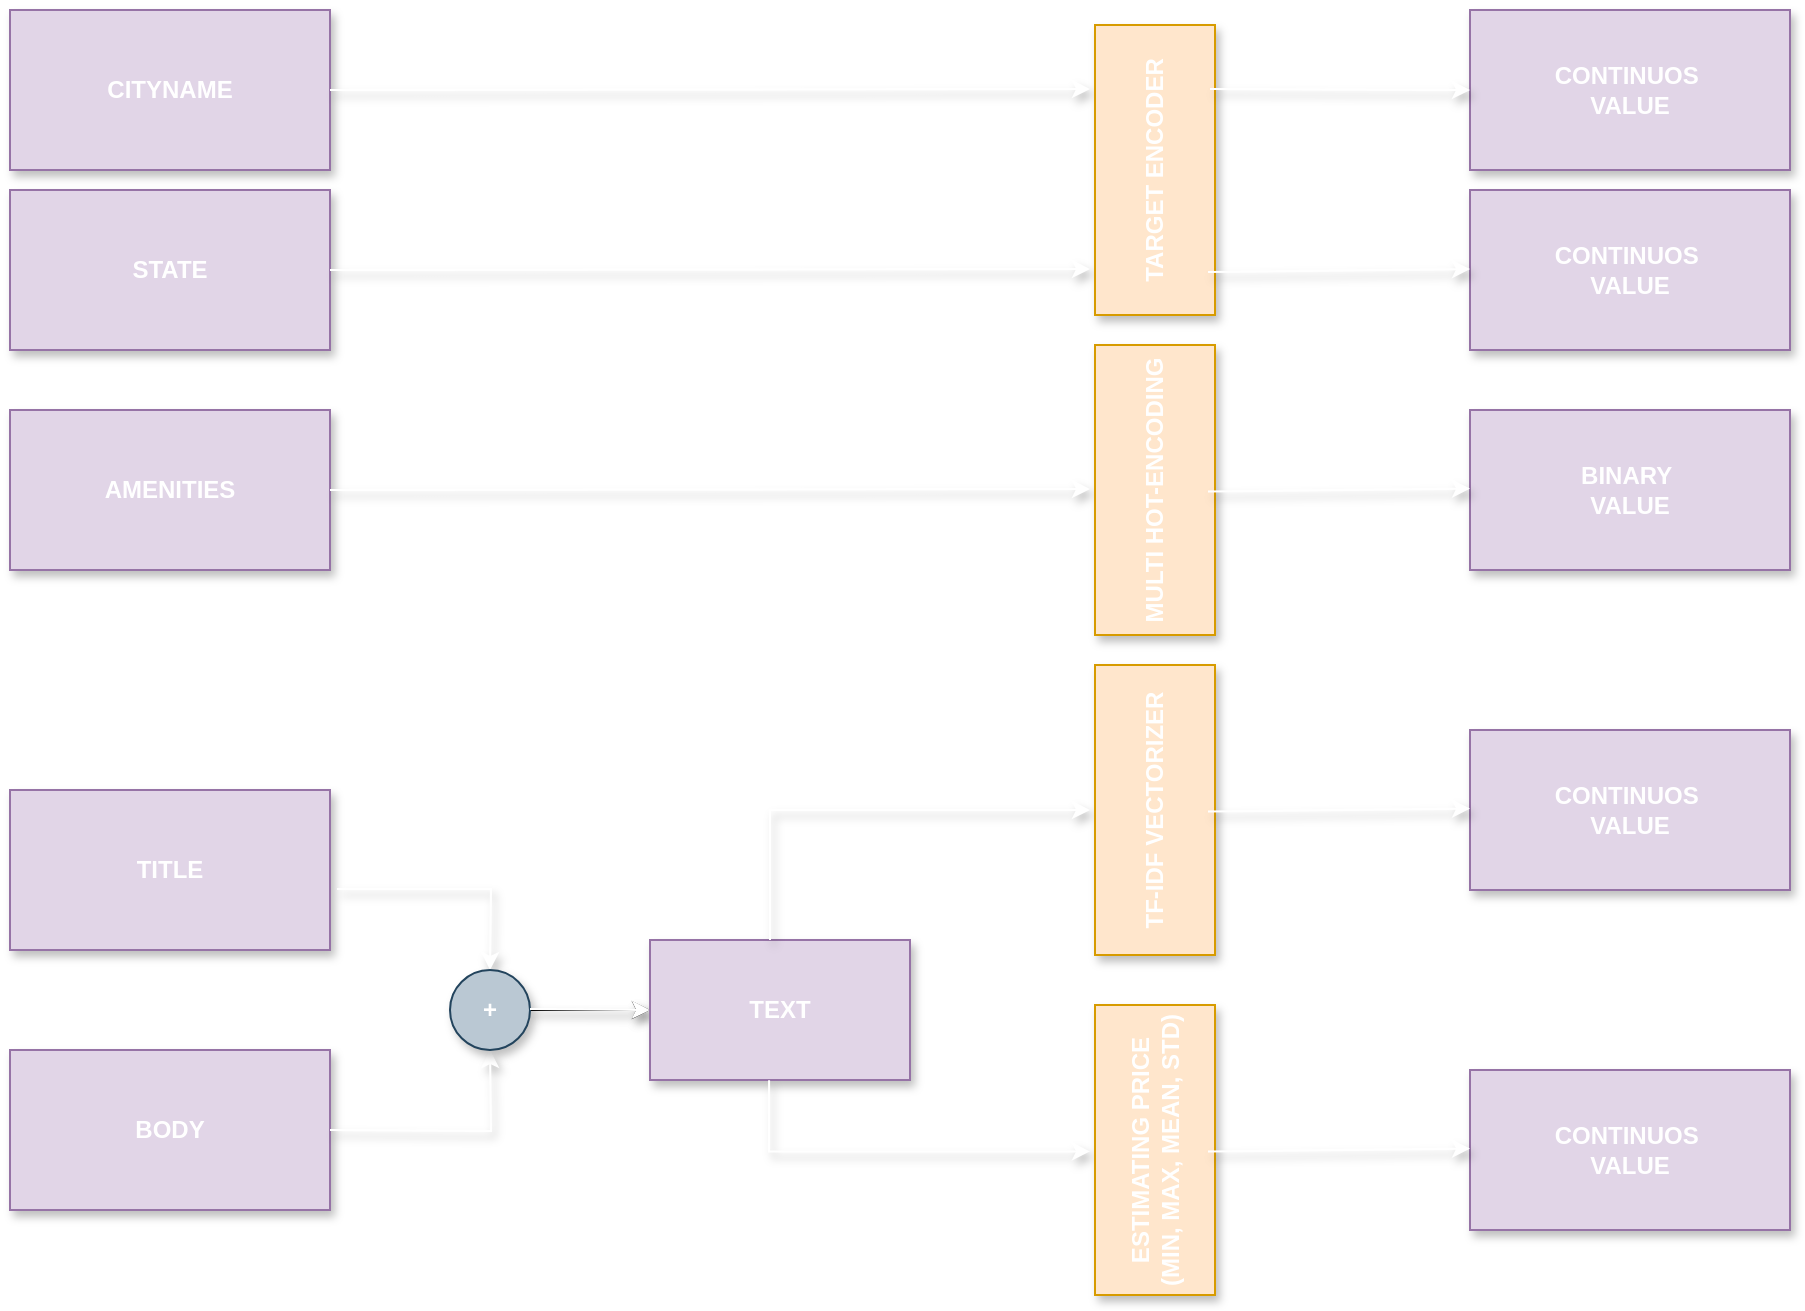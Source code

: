 <mxfile version="24.8.0">
  <diagram name="Pagina-1" id="3ZjKwucytK7iwTypXfJY">
    <mxGraphModel dx="1457" dy="938" grid="1" gridSize="10" guides="1" tooltips="1" connect="1" arrows="1" fold="1" page="1" pageScale="1" pageWidth="4681" pageHeight="3300" math="0" shadow="0">
      <root>
        <mxCell id="0" />
        <mxCell id="1" parent="0" />
        <mxCell id="fm0Uz-CY7-mFl4r83uTx-1" value="&lt;span style=&quot;font-size: 12px;&quot;&gt;&lt;span&gt;CITYNAME&lt;/span&gt;&lt;/span&gt;" style="rounded=0;whiteSpace=wrap;html=1;fillColor=#e1d5e7;strokeColor=#9673a6;shadow=1;fontColor=#FFFFFF;fontStyle=1;fontSize=12;" vertex="1" parent="1">
          <mxGeometry x="480" y="220" width="160" height="80" as="geometry" />
        </mxCell>
        <mxCell id="fm0Uz-CY7-mFl4r83uTx-2" value="&lt;span style=&quot;font-size: 12px;&quot;&gt;STATE&lt;/span&gt;" style="rounded=0;whiteSpace=wrap;html=1;fillColor=#e1d5e7;strokeColor=#9673a6;shadow=1;fontColor=#FFFFFF;fontStyle=1;fontSize=12;" vertex="1" parent="1">
          <mxGeometry x="480" y="310" width="160" height="80" as="geometry" />
        </mxCell>
        <mxCell id="fm0Uz-CY7-mFl4r83uTx-4" value="" style="endArrow=classic;html=1;rounded=0;exitX=1;exitY=0.5;exitDx=0;exitDy=0;strokeColor=#FFFFFF;shadow=1;fontColor=#FFFFFF;fontStyle=1;fontSize=12;" edge="1" parent="1" source="fm0Uz-CY7-mFl4r83uTx-2">
          <mxGeometry width="50" height="50" relative="1" as="geometry">
            <mxPoint x="900" y="349.5" as="sourcePoint" />
            <mxPoint x="1020" y="349.5" as="targetPoint" />
          </mxGeometry>
        </mxCell>
        <mxCell id="fm0Uz-CY7-mFl4r83uTx-5" value="" style="endArrow=classic;html=1;rounded=0;exitX=1;exitY=0.5;exitDx=0;exitDy=0;strokeColor=#FFFFFF;shadow=1;fontColor=#FFFFFF;fontStyle=1;fontSize=12;" edge="1" parent="1" source="fm0Uz-CY7-mFl4r83uTx-1">
          <mxGeometry width="50" height="50" relative="1" as="geometry">
            <mxPoint x="900" y="259.5" as="sourcePoint" />
            <mxPoint x="1020" y="259.5" as="targetPoint" />
          </mxGeometry>
        </mxCell>
        <mxCell id="fm0Uz-CY7-mFl4r83uTx-6" value="&lt;span style=&quot;font-size: 12px;&quot;&gt;TARGET ENCODER&lt;/span&gt;" style="rounded=0;whiteSpace=wrap;html=1;rotation=-90;fillColor=#ffe6cc;strokeColor=#d79b00;shadow=1;fontColor=#FFFFFF;fontStyle=1;fontSize=12;" vertex="1" parent="1">
          <mxGeometry x="980" y="270" width="145" height="60" as="geometry" />
        </mxCell>
        <mxCell id="fm0Uz-CY7-mFl4r83uTx-7" value="&lt;span style=&quot;font-size: 12px;&quot;&gt;AMENITIES&lt;/span&gt;" style="rounded=0;whiteSpace=wrap;html=1;fillColor=#e1d5e7;strokeColor=#9673a6;shadow=1;fontColor=#FFFFFF;fontStyle=1;fontSize=12;" vertex="1" parent="1">
          <mxGeometry x="480" y="420" width="160" height="80" as="geometry" />
        </mxCell>
        <mxCell id="fm0Uz-CY7-mFl4r83uTx-8" value="&lt;span style=&quot;font-size: 12px;&quot;&gt;CONTINUOS&amp;nbsp;&lt;/span&gt;&lt;div style=&quot;font-size: 12px;&quot;&gt;&lt;span style=&quot;font-size: 12px;&quot;&gt;VALUE&lt;/span&gt;&lt;/div&gt;" style="rounded=0;whiteSpace=wrap;html=1;fillColor=#e1d5e7;strokeColor=#9673a6;shadow=1;fontColor=#FFFFFF;fontStyle=1;fontSize=12;" vertex="1" parent="1">
          <mxGeometry x="1210" y="220" width="160" height="80" as="geometry" />
        </mxCell>
        <mxCell id="fm0Uz-CY7-mFl4r83uTx-9" value="&lt;span style=&quot;font-size: 12px;&quot;&gt;CONTINUOS&amp;nbsp;&lt;/span&gt;&lt;div style=&quot;font-size: 12px;&quot;&gt;&lt;span style=&quot;font-size: 12px;&quot;&gt;VALUE&lt;/span&gt;&lt;/div&gt;" style="rounded=0;whiteSpace=wrap;html=1;fillColor=#e1d5e7;strokeColor=#9673a6;shadow=1;fontColor=#FFFFFF;fontStyle=1;fontSize=12;" vertex="1" parent="1">
          <mxGeometry x="1210" y="310" width="160" height="80" as="geometry" />
        </mxCell>
        <mxCell id="fm0Uz-CY7-mFl4r83uTx-12" value="" style="endArrow=classic;html=1;rounded=0;exitX=0.148;exitY=0.942;exitDx=0;exitDy=0;exitPerimeter=0;strokeColor=#FFFFFF;shadow=1;fontColor=#FFFFFF;fontStyle=1;fontSize=12;" edge="1" parent="1" source="fm0Uz-CY7-mFl4r83uTx-6">
          <mxGeometry width="50" height="50" relative="1" as="geometry">
            <mxPoint x="1090" y="349.5" as="sourcePoint" />
            <mxPoint x="1210" y="349.5" as="targetPoint" />
          </mxGeometry>
        </mxCell>
        <mxCell id="fm0Uz-CY7-mFl4r83uTx-13" value="" style="endArrow=classic;html=1;rounded=0;exitX=1;exitY=0.5;exitDx=0;exitDy=0;entryX=0;entryY=0.5;entryDx=0;entryDy=0;strokeColor=#FFFFFF;shadow=1;fontColor=#FFFFFF;fontStyle=1;fontSize=12;" edge="1" parent="1" target="fm0Uz-CY7-mFl4r83uTx-8">
          <mxGeometry width="50" height="50" relative="1" as="geometry">
            <mxPoint x="1080" y="259.5" as="sourcePoint" />
            <mxPoint x="1200" y="259.5" as="targetPoint" />
          </mxGeometry>
        </mxCell>
        <mxCell id="fm0Uz-CY7-mFl4r83uTx-15" value="" style="endArrow=classic;html=1;rounded=0;exitX=1;exitY=0.5;exitDx=0;exitDy=0;strokeColor=#FFFFFF;shadow=1;fontColor=#FFFFFF;fontStyle=1;fontSize=12;" edge="1" parent="1" source="fm0Uz-CY7-mFl4r83uTx-7">
          <mxGeometry width="50" height="50" relative="1" as="geometry">
            <mxPoint x="900" y="459.5" as="sourcePoint" />
            <mxPoint x="1020" y="459.5" as="targetPoint" />
          </mxGeometry>
        </mxCell>
        <mxCell id="fm0Uz-CY7-mFl4r83uTx-17" value="&lt;span style=&quot;font-size: 12px;&quot;&gt;MULTI HOT-ENCODING&lt;/span&gt;" style="rounded=0;whiteSpace=wrap;html=1;rotation=-90;fillColor=#ffe6cc;strokeColor=#d79b00;shadow=1;fontColor=#FFFFFF;fontStyle=1;fontSize=12;" vertex="1" parent="1">
          <mxGeometry x="980" y="430" width="145" height="60" as="geometry" />
        </mxCell>
        <mxCell id="fm0Uz-CY7-mFl4r83uTx-18" value="&lt;span style=&quot;font-size: 12px;&quot;&gt;BINARY&amp;nbsp;&lt;/span&gt;&lt;div style=&quot;font-size: 12px;&quot;&gt;&lt;span style=&quot;font-size: 12px;&quot;&gt;VALUE&lt;/span&gt;&lt;/div&gt;" style="rounded=0;whiteSpace=wrap;html=1;fillColor=#e1d5e7;strokeColor=#9673a6;shadow=1;fontColor=#FFFFFF;fontStyle=1;fontSize=12;" vertex="1" parent="1">
          <mxGeometry x="1210" y="420" width="160" height="80" as="geometry" />
        </mxCell>
        <mxCell id="fm0Uz-CY7-mFl4r83uTx-19" value="" style="endArrow=classic;html=1;rounded=0;exitX=0.148;exitY=0.942;exitDx=0;exitDy=0;exitPerimeter=0;strokeColor=#FFFFFF;shadow=1;fontColor=#FFFFFF;fontStyle=1;fontSize=12;" edge="1" parent="1">
          <mxGeometry width="50" height="50" relative="1" as="geometry">
            <mxPoint x="1079" y="460.75" as="sourcePoint" />
            <mxPoint x="1210" y="459.25" as="targetPoint" />
          </mxGeometry>
        </mxCell>
        <mxCell id="fm0Uz-CY7-mFl4r83uTx-20" value="&lt;span style=&quot;font-size: 12px;&quot;&gt;TITLE&lt;/span&gt;" style="rounded=0;whiteSpace=wrap;html=1;fillColor=#e1d5e7;strokeColor=#9673a6;shadow=1;fontColor=#FFFFFF;fontStyle=1;fontSize=12;" vertex="1" parent="1">
          <mxGeometry x="480" y="610" width="160" height="80" as="geometry" />
        </mxCell>
        <mxCell id="fm0Uz-CY7-mFl4r83uTx-21" value="&lt;span style=&quot;font-size: 12px;&quot;&gt;BODY&lt;/span&gt;" style="rounded=0;whiteSpace=wrap;html=1;fillColor=#e1d5e7;strokeColor=#9673a6;shadow=1;fontColor=#FFFFFF;fontStyle=1;fontSize=12;" vertex="1" parent="1">
          <mxGeometry x="480" y="740" width="160" height="80" as="geometry" />
        </mxCell>
        <mxCell id="fm0Uz-CY7-mFl4r83uTx-22" value="" style="endArrow=classic;html=1;rounded=0;exitX=1.022;exitY=0.619;exitDx=0;exitDy=0;exitPerimeter=0;edgeStyle=orthogonalEdgeStyle;strokeColor=#FFFFFF;shadow=1;fontColor=#FFFFFF;fontStyle=1;fontSize=12;" edge="1" parent="1" source="fm0Uz-CY7-mFl4r83uTx-20">
          <mxGeometry width="50" height="50" relative="1" as="geometry">
            <mxPoint x="770" y="670" as="sourcePoint" />
            <mxPoint x="720" y="700" as="targetPoint" />
          </mxGeometry>
        </mxCell>
        <mxCell id="fm0Uz-CY7-mFl4r83uTx-25" value="" style="endArrow=classic;html=1;rounded=0;exitX=1.022;exitY=0.619;exitDx=0;exitDy=0;exitPerimeter=0;edgeStyle=orthogonalEdgeStyle;strokeColor=#FFFFFF;shadow=1;fontColor=#FFFFFF;fontStyle=1;fontSize=12;" edge="1" parent="1">
          <mxGeometry width="50" height="50" relative="1" as="geometry">
            <mxPoint x="640" y="780" as="sourcePoint" />
            <mxPoint x="720" y="740" as="targetPoint" />
          </mxGeometry>
        </mxCell>
        <mxCell id="fm0Uz-CY7-mFl4r83uTx-45" value="" style="edgeStyle=orthogonalEdgeStyle;rounded=0;orthogonalLoop=1;jettySize=auto;html=1;shadow=1;fontColor=#FFFFFF;fontStyle=1;fontSize=12;" edge="1" parent="1" source="fm0Uz-CY7-mFl4r83uTx-26" target="fm0Uz-CY7-mFl4r83uTx-28">
          <mxGeometry relative="1" as="geometry" />
        </mxCell>
        <mxCell id="fm0Uz-CY7-mFl4r83uTx-26" value="&lt;span style=&quot;font-size: 12px;&quot;&gt;+&lt;/span&gt;" style="ellipse;whiteSpace=wrap;html=1;aspect=fixed;fillColor=#bac8d3;strokeColor=#23445d;shadow=1;fontColor=#FFFFFF;fontStyle=1;fontSize=12;" vertex="1" parent="1">
          <mxGeometry x="700" y="700" width="40" height="40" as="geometry" />
        </mxCell>
        <mxCell id="fm0Uz-CY7-mFl4r83uTx-27" value="" style="endArrow=classic;html=1;rounded=0;exitX=1;exitY=0.5;exitDx=0;exitDy=0;strokeColor=#FFFFFF;shadow=1;fontColor=#FFFFFF;fontStyle=1;fontSize=12;" edge="1" parent="1">
          <mxGeometry width="50" height="50" relative="1" as="geometry">
            <mxPoint x="740" y="719.52" as="sourcePoint" />
            <mxPoint x="800" y="720" as="targetPoint" />
          </mxGeometry>
        </mxCell>
        <mxCell id="fm0Uz-CY7-mFl4r83uTx-28" value="&lt;span style=&quot;font-size: 12px;&quot;&gt;TEXT&lt;/span&gt;" style="rounded=0;whiteSpace=wrap;html=1;fillColor=#e1d5e7;strokeColor=#9673a6;shadow=1;fontColor=#FFFFFF;fontStyle=1;fontSize=12;" vertex="1" parent="1">
          <mxGeometry x="800" y="685" width="130" height="70" as="geometry" />
        </mxCell>
        <mxCell id="fm0Uz-CY7-mFl4r83uTx-30" value="" style="endArrow=classic;html=1;rounded=0;edgeStyle=orthogonalEdgeStyle;exitX=0.458;exitY=1.001;exitDx=0;exitDy=0;exitPerimeter=0;strokeColor=#FFFFFF;shadow=1;fontColor=#FFFFFF;fontStyle=1;fontSize=12;" edge="1" parent="1" source="fm0Uz-CY7-mFl4r83uTx-28">
          <mxGeometry width="50" height="50" relative="1" as="geometry">
            <mxPoint x="860" y="760" as="sourcePoint" />
            <mxPoint x="1020" y="790.7" as="targetPoint" />
            <Array as="points">
              <mxPoint x="859" y="791" />
            </Array>
          </mxGeometry>
        </mxCell>
        <mxCell id="fm0Uz-CY7-mFl4r83uTx-31" value="" style="endArrow=classic;html=1;rounded=0;edgeStyle=orthogonalEdgeStyle;strokeColor=#FFFFFF;shadow=1;fontColor=#FFFFFF;fontStyle=1;fontSize=12;" edge="1" parent="1" source="fm0Uz-CY7-mFl4r83uTx-28">
          <mxGeometry width="50" height="50" relative="1" as="geometry">
            <mxPoint x="860" y="680" as="sourcePoint" />
            <mxPoint x="1020" y="620" as="targetPoint" />
            <Array as="points">
              <mxPoint x="860" y="620" />
            </Array>
          </mxGeometry>
        </mxCell>
        <mxCell id="fm0Uz-CY7-mFl4r83uTx-33" value="&lt;span style=&quot;font-size: 12px;&quot;&gt;TF-IDF VECTORIZER&lt;/span&gt;" style="rounded=0;whiteSpace=wrap;html=1;rotation=-90;fillColor=#ffe6cc;strokeColor=#d79b00;shadow=1;fontColor=#FFFFFF;fontStyle=1;fontSize=12;" vertex="1" parent="1">
          <mxGeometry x="980" y="590" width="145" height="60" as="geometry" />
        </mxCell>
        <mxCell id="fm0Uz-CY7-mFl4r83uTx-37" value="&lt;span style=&quot;font-size: 12px;&quot;&gt;ESTIMATING PRICE&lt;/span&gt;&lt;div style=&quot;font-size: 12px;&quot;&gt;&lt;span style=&quot;font-size: 12px;&quot;&gt;(MIN, MAX, MEAN, STD)&lt;/span&gt;&lt;/div&gt;" style="rounded=0;whiteSpace=wrap;html=1;rotation=-90;fillColor=#ffe6cc;strokeColor=#d79b00;shadow=1;fontColor=#FFFFFF;fontStyle=1;fontSize=12;" vertex="1" parent="1">
          <mxGeometry x="980" y="760" width="145" height="60" as="geometry" />
        </mxCell>
        <mxCell id="fm0Uz-CY7-mFl4r83uTx-39" value="&lt;span style=&quot;font-size: 12px;&quot;&gt;CONTINUOS&amp;nbsp;&lt;/span&gt;&lt;div style=&quot;font-size: 12px;&quot;&gt;&lt;span style=&quot;font-size: 12px;&quot;&gt;VALUE&lt;/span&gt;&lt;/div&gt;" style="rounded=0;whiteSpace=wrap;html=1;fillColor=#e1d5e7;strokeColor=#9673a6;shadow=1;fontColor=#FFFFFF;fontStyle=1;fontSize=12;" vertex="1" parent="1">
          <mxGeometry x="1210" y="580" width="160" height="80" as="geometry" />
        </mxCell>
        <mxCell id="fm0Uz-CY7-mFl4r83uTx-40" value="&lt;span style=&quot;font-size: 12px;&quot;&gt;CONTINUOS&amp;nbsp;&lt;/span&gt;&lt;div style=&quot;font-size: 12px;&quot;&gt;&lt;span style=&quot;font-size: 12px;&quot;&gt;VALUE&lt;/span&gt;&lt;/div&gt;" style="rounded=0;whiteSpace=wrap;html=1;fillColor=#e1d5e7;strokeColor=#9673a6;shadow=1;fontColor=#FFFFFF;fontStyle=1;fontSize=12;" vertex="1" parent="1">
          <mxGeometry x="1210" y="750" width="160" height="80" as="geometry" />
        </mxCell>
        <mxCell id="fm0Uz-CY7-mFl4r83uTx-42" value="" style="endArrow=classic;html=1;rounded=0;exitX=0.148;exitY=0.942;exitDx=0;exitDy=0;exitPerimeter=0;strokeColor=#FFFFFF;shadow=1;fontColor=#FFFFFF;fontStyle=1;fontSize=12;" edge="1" parent="1">
          <mxGeometry width="50" height="50" relative="1" as="geometry">
            <mxPoint x="1079" y="620.75" as="sourcePoint" />
            <mxPoint x="1210" y="619.25" as="targetPoint" />
          </mxGeometry>
        </mxCell>
        <mxCell id="fm0Uz-CY7-mFl4r83uTx-43" value="" style="endArrow=classic;html=1;rounded=0;exitX=0.148;exitY=0.942;exitDx=0;exitDy=0;exitPerimeter=0;strokeColor=#FFFFFF;shadow=1;fontColor=#FFFFFF;fontStyle=1;fontSize=12;" edge="1" parent="1">
          <mxGeometry width="50" height="50" relative="1" as="geometry">
            <mxPoint x="1079" y="790.75" as="sourcePoint" />
            <mxPoint x="1210" y="789.25" as="targetPoint" />
          </mxGeometry>
        </mxCell>
      </root>
    </mxGraphModel>
  </diagram>
</mxfile>
